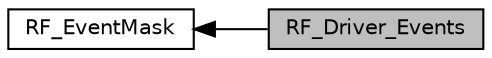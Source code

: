 digraph "RF_Driver_Events"
{
  edge [fontname="Helvetica",fontsize="10",labelfontname="Helvetica",labelfontsize="10"];
  node [fontname="Helvetica",fontsize="10",shape=record];
  rankdir=LR;
  Node1 [label="RF_EventMask",height=0.2,width=0.4,color="black", fillcolor="white", style="filled",URL="$group___r_f___event_mask.html"];
  Node0 [label="RF_Driver_Events",height=0.2,width=0.4,color="black", fillcolor="grey75", style="filled", fontcolor="black"];
  Node1->Node0 [shape=plaintext, dir="back", style="solid"];
}
